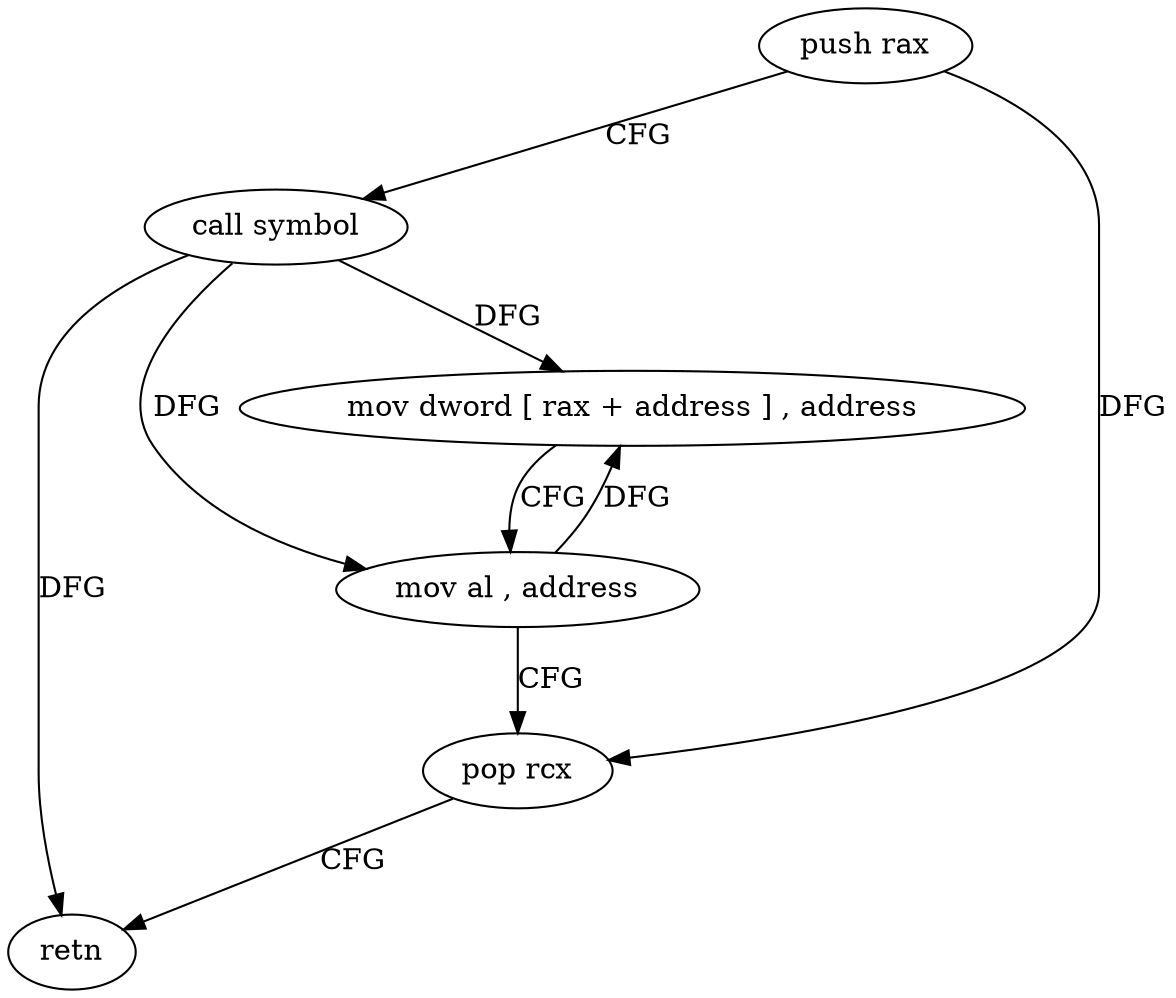 digraph "func" {
"4241360" [label = "push rax" ]
"4241361" [label = "call symbol" ]
"4241366" [label = "mov dword [ rax + address ] , address" ]
"4241373" [label = "mov al , address" ]
"4241375" [label = "pop rcx" ]
"4241376" [label = "retn" ]
"4241360" -> "4241361" [ label = "CFG" ]
"4241360" -> "4241375" [ label = "DFG" ]
"4241361" -> "4241366" [ label = "DFG" ]
"4241361" -> "4241373" [ label = "DFG" ]
"4241361" -> "4241376" [ label = "DFG" ]
"4241366" -> "4241373" [ label = "CFG" ]
"4241373" -> "4241375" [ label = "CFG" ]
"4241373" -> "4241366" [ label = "DFG" ]
"4241375" -> "4241376" [ label = "CFG" ]
}
